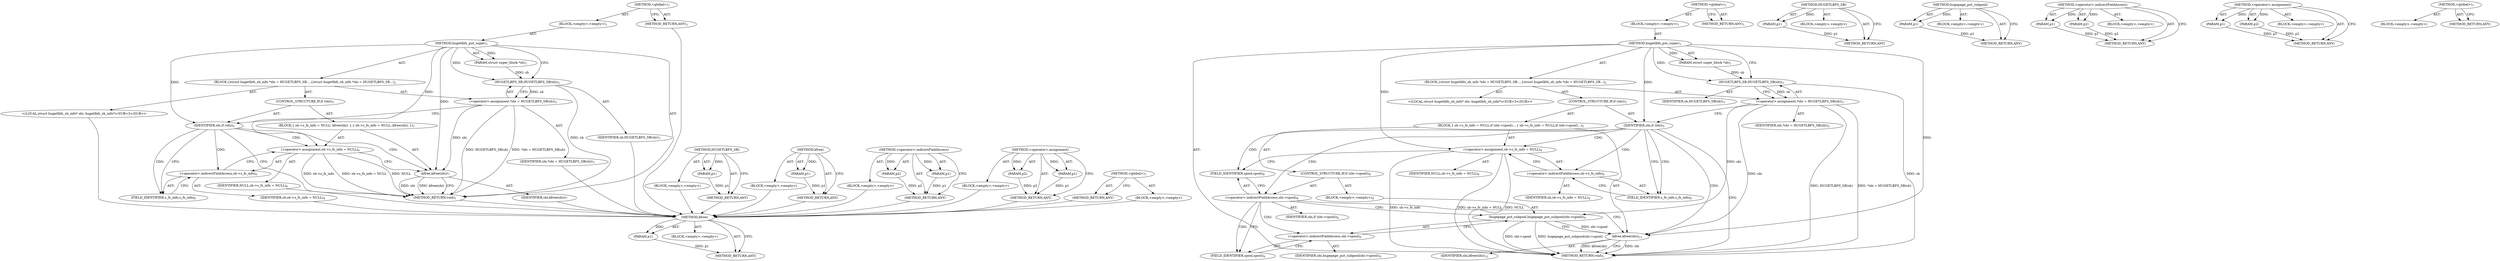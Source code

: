 digraph "&lt;global&gt;" {
vulnerable_6 [label=<(METHOD,&lt;global&gt;)<SUB>1</SUB>>];
vulnerable_7 [label=<(BLOCK,&lt;empty&gt;,&lt;empty&gt;)<SUB>1</SUB>>];
vulnerable_8 [label=<(METHOD,hugetlbfs_put_super)<SUB>1</SUB>>];
vulnerable_9 [label=<(PARAM,struct super_block *sb)<SUB>1</SUB>>];
vulnerable_10 [label=<(BLOCK,{
	struct hugetlbfs_sb_info *sbi = HUGETLBFS_SB...,{
	struct hugetlbfs_sb_info *sbi = HUGETLBFS_SB...)<SUB>2</SUB>>];
vulnerable_11 [label="<(LOCAL,struct hugetlbfs_sb_info* sbi: hugetlbfs_sb_info*)<SUB>3</SUB>>"];
vulnerable_12 [label=<(&lt;operator&gt;.assignment,*sbi = HUGETLBFS_SB(sb))<SUB>3</SUB>>];
vulnerable_13 [label=<(IDENTIFIER,sbi,*sbi = HUGETLBFS_SB(sb))<SUB>3</SUB>>];
vulnerable_14 [label=<(HUGETLBFS_SB,HUGETLBFS_SB(sb))<SUB>3</SUB>>];
vulnerable_15 [label=<(IDENTIFIER,sb,HUGETLBFS_SB(sb))<SUB>3</SUB>>];
vulnerable_16 [label=<(CONTROL_STRUCTURE,IF,if (sbi))<SUB>5</SUB>>];
vulnerable_17 [label=<(IDENTIFIER,sbi,if (sbi))<SUB>5</SUB>>];
vulnerable_18 [label=<(BLOCK,{
 		sb-&gt;s_fs_info = NULL;
 		kfree(sbi);
 	},{
 		sb-&gt;s_fs_info = NULL;
 		kfree(sbi);
 	})<SUB>5</SUB>>];
vulnerable_19 [label=<(&lt;operator&gt;.assignment,sb-&gt;s_fs_info = NULL)<SUB>6</SUB>>];
vulnerable_20 [label=<(&lt;operator&gt;.indirectFieldAccess,sb-&gt;s_fs_info)<SUB>6</SUB>>];
vulnerable_21 [label=<(IDENTIFIER,sb,sb-&gt;s_fs_info = NULL)<SUB>6</SUB>>];
vulnerable_22 [label=<(FIELD_IDENTIFIER,s_fs_info,s_fs_info)<SUB>6</SUB>>];
vulnerable_23 [label=<(IDENTIFIER,NULL,sb-&gt;s_fs_info = NULL)<SUB>6</SUB>>];
vulnerable_24 [label=<(kfree,kfree(sbi))<SUB>7</SUB>>];
vulnerable_25 [label=<(IDENTIFIER,sbi,kfree(sbi))<SUB>7</SUB>>];
vulnerable_26 [label=<(METHOD_RETURN,void)<SUB>1</SUB>>];
vulnerable_28 [label=<(METHOD_RETURN,ANY)<SUB>1</SUB>>];
vulnerable_50 [label=<(METHOD,HUGETLBFS_SB)>];
vulnerable_51 [label=<(PARAM,p1)>];
vulnerable_52 [label=<(BLOCK,&lt;empty&gt;,&lt;empty&gt;)>];
vulnerable_53 [label=<(METHOD_RETURN,ANY)>];
vulnerable_59 [label=<(METHOD,kfree)>];
vulnerable_60 [label=<(PARAM,p1)>];
vulnerable_61 [label=<(BLOCK,&lt;empty&gt;,&lt;empty&gt;)>];
vulnerable_62 [label=<(METHOD_RETURN,ANY)>];
vulnerable_54 [label=<(METHOD,&lt;operator&gt;.indirectFieldAccess)>];
vulnerable_55 [label=<(PARAM,p1)>];
vulnerable_56 [label=<(PARAM,p2)>];
vulnerable_57 [label=<(BLOCK,&lt;empty&gt;,&lt;empty&gt;)>];
vulnerable_58 [label=<(METHOD_RETURN,ANY)>];
vulnerable_45 [label=<(METHOD,&lt;operator&gt;.assignment)>];
vulnerable_46 [label=<(PARAM,p1)>];
vulnerable_47 [label=<(PARAM,p2)>];
vulnerable_48 [label=<(BLOCK,&lt;empty&gt;,&lt;empty&gt;)>];
vulnerable_49 [label=<(METHOD_RETURN,ANY)>];
vulnerable_39 [label=<(METHOD,&lt;global&gt;)<SUB>1</SUB>>];
vulnerable_40 [label=<(BLOCK,&lt;empty&gt;,&lt;empty&gt;)>];
vulnerable_41 [label=<(METHOD_RETURN,ANY)>];
fixed_72 [label=<(METHOD,kfree)>];
fixed_73 [label=<(PARAM,p1)>];
fixed_74 [label=<(BLOCK,&lt;empty&gt;,&lt;empty&gt;)>];
fixed_75 [label=<(METHOD_RETURN,ANY)>];
fixed_6 [label=<(METHOD,&lt;global&gt;)<SUB>1</SUB>>];
fixed_7 [label=<(BLOCK,&lt;empty&gt;,&lt;empty&gt;)<SUB>1</SUB>>];
fixed_8 [label=<(METHOD,hugetlbfs_put_super)<SUB>1</SUB>>];
fixed_9 [label=<(PARAM,struct super_block *sb)<SUB>1</SUB>>];
fixed_10 [label=<(BLOCK,{
	struct hugetlbfs_sb_info *sbi = HUGETLBFS_SB...,{
	struct hugetlbfs_sb_info *sbi = HUGETLBFS_SB...)<SUB>2</SUB>>];
fixed_11 [label="<(LOCAL,struct hugetlbfs_sb_info* sbi: hugetlbfs_sb_info*)<SUB>3</SUB>>"];
fixed_12 [label=<(&lt;operator&gt;.assignment,*sbi = HUGETLBFS_SB(sb))<SUB>3</SUB>>];
fixed_13 [label=<(IDENTIFIER,sbi,*sbi = HUGETLBFS_SB(sb))<SUB>3</SUB>>];
fixed_14 [label=<(HUGETLBFS_SB,HUGETLBFS_SB(sb))<SUB>3</SUB>>];
fixed_15 [label=<(IDENTIFIER,sb,HUGETLBFS_SB(sb))<SUB>3</SUB>>];
fixed_16 [label=<(CONTROL_STRUCTURE,IF,if (sbi))<SUB>5</SUB>>];
fixed_17 [label=<(IDENTIFIER,sbi,if (sbi))<SUB>5</SUB>>];
fixed_18 [label=<(BLOCK,{
 		sb-&gt;s_fs_info = NULL;

		if (sbi-&gt;spool)
	...,{
 		sb-&gt;s_fs_info = NULL;

		if (sbi-&gt;spool)
	...)<SUB>5</SUB>>];
fixed_19 [label=<(&lt;operator&gt;.assignment,sb-&gt;s_fs_info = NULL)<SUB>6</SUB>>];
fixed_20 [label=<(&lt;operator&gt;.indirectFieldAccess,sb-&gt;s_fs_info)<SUB>6</SUB>>];
fixed_21 [label=<(IDENTIFIER,sb,sb-&gt;s_fs_info = NULL)<SUB>6</SUB>>];
fixed_22 [label=<(FIELD_IDENTIFIER,s_fs_info,s_fs_info)<SUB>6</SUB>>];
fixed_23 [label=<(IDENTIFIER,NULL,sb-&gt;s_fs_info = NULL)<SUB>6</SUB>>];
fixed_24 [label=<(CONTROL_STRUCTURE,IF,if (sbi-&gt;spool))<SUB>8</SUB>>];
fixed_25 [label=<(&lt;operator&gt;.indirectFieldAccess,sbi-&gt;spool)<SUB>8</SUB>>];
fixed_26 [label=<(IDENTIFIER,sbi,if (sbi-&gt;spool))<SUB>8</SUB>>];
fixed_27 [label=<(FIELD_IDENTIFIER,spool,spool)<SUB>8</SUB>>];
fixed_28 [label=<(BLOCK,&lt;empty&gt;,&lt;empty&gt;)<SUB>9</SUB>>];
fixed_29 [label=<(hugepage_put_subpool,hugepage_put_subpool(sbi-&gt;spool))<SUB>9</SUB>>];
fixed_30 [label=<(&lt;operator&gt;.indirectFieldAccess,sbi-&gt;spool)<SUB>9</SUB>>];
fixed_31 [label=<(IDENTIFIER,sbi,hugepage_put_subpool(sbi-&gt;spool))<SUB>9</SUB>>];
fixed_32 [label=<(FIELD_IDENTIFIER,spool,spool)<SUB>9</SUB>>];
fixed_33 [label=<(kfree,kfree(sbi))<SUB>11</SUB>>];
fixed_34 [label=<(IDENTIFIER,sbi,kfree(sbi))<SUB>11</SUB>>];
fixed_35 [label=<(METHOD_RETURN,void)<SUB>1</SUB>>];
fixed_37 [label=<(METHOD_RETURN,ANY)<SUB>1</SUB>>];
fixed_59 [label=<(METHOD,HUGETLBFS_SB)>];
fixed_60 [label=<(PARAM,p1)>];
fixed_61 [label=<(BLOCK,&lt;empty&gt;,&lt;empty&gt;)>];
fixed_62 [label=<(METHOD_RETURN,ANY)>];
fixed_68 [label=<(METHOD,hugepage_put_subpool)>];
fixed_69 [label=<(PARAM,p1)>];
fixed_70 [label=<(BLOCK,&lt;empty&gt;,&lt;empty&gt;)>];
fixed_71 [label=<(METHOD_RETURN,ANY)>];
fixed_63 [label=<(METHOD,&lt;operator&gt;.indirectFieldAccess)>];
fixed_64 [label=<(PARAM,p1)>];
fixed_65 [label=<(PARAM,p2)>];
fixed_66 [label=<(BLOCK,&lt;empty&gt;,&lt;empty&gt;)>];
fixed_67 [label=<(METHOD_RETURN,ANY)>];
fixed_54 [label=<(METHOD,&lt;operator&gt;.assignment)>];
fixed_55 [label=<(PARAM,p1)>];
fixed_56 [label=<(PARAM,p2)>];
fixed_57 [label=<(BLOCK,&lt;empty&gt;,&lt;empty&gt;)>];
fixed_58 [label=<(METHOD_RETURN,ANY)>];
fixed_48 [label=<(METHOD,&lt;global&gt;)<SUB>1</SUB>>];
fixed_49 [label=<(BLOCK,&lt;empty&gt;,&lt;empty&gt;)>];
fixed_50 [label=<(METHOD_RETURN,ANY)>];
vulnerable_6 -> vulnerable_7  [key=0, label="AST: "];
vulnerable_6 -> vulnerable_28  [key=0, label="AST: "];
vulnerable_6 -> vulnerable_28  [key=1, label="CFG: "];
vulnerable_7 -> vulnerable_8  [key=0, label="AST: "];
vulnerable_8 -> vulnerable_9  [key=0, label="AST: "];
vulnerable_8 -> vulnerable_9  [key=1, label="DDG: "];
vulnerable_8 -> vulnerable_10  [key=0, label="AST: "];
vulnerable_8 -> vulnerable_26  [key=0, label="AST: "];
vulnerable_8 -> vulnerable_14  [key=0, label="CFG: "];
vulnerable_8 -> vulnerable_14  [key=1, label="DDG: "];
vulnerable_8 -> vulnerable_17  [key=0, label="DDG: "];
vulnerable_8 -> vulnerable_19  [key=0, label="DDG: "];
vulnerable_8 -> vulnerable_24  [key=0, label="DDG: "];
vulnerable_9 -> vulnerable_14  [key=0, label="DDG: sb"];
vulnerable_10 -> vulnerable_11  [key=0, label="AST: "];
vulnerable_10 -> vulnerable_12  [key=0, label="AST: "];
vulnerable_10 -> vulnerable_16  [key=0, label="AST: "];
vulnerable_11 -> fixed_72  [key=0];
vulnerable_12 -> vulnerable_13  [key=0, label="AST: "];
vulnerable_12 -> vulnerable_14  [key=0, label="AST: "];
vulnerable_12 -> vulnerable_17  [key=0, label="CFG: "];
vulnerable_12 -> vulnerable_26  [key=0, label="DDG: HUGETLBFS_SB(sb)"];
vulnerable_12 -> vulnerable_26  [key=1, label="DDG: *sbi = HUGETLBFS_SB(sb)"];
vulnerable_12 -> vulnerable_24  [key=0, label="DDG: sbi"];
vulnerable_13 -> fixed_72  [key=0];
vulnerable_14 -> vulnerable_15  [key=0, label="AST: "];
vulnerable_14 -> vulnerable_12  [key=0, label="CFG: "];
vulnerable_14 -> vulnerable_12  [key=1, label="DDG: sb"];
vulnerable_14 -> vulnerable_26  [key=0, label="DDG: sb"];
vulnerable_15 -> fixed_72  [key=0];
vulnerable_16 -> vulnerable_17  [key=0, label="AST: "];
vulnerable_16 -> vulnerable_18  [key=0, label="AST: "];
vulnerable_17 -> vulnerable_26  [key=0, label="CFG: "];
vulnerable_17 -> vulnerable_22  [key=0, label="CFG: "];
vulnerable_17 -> vulnerable_22  [key=1, label="CDG: "];
vulnerable_17 -> vulnerable_20  [key=0, label="CDG: "];
vulnerable_17 -> vulnerable_24  [key=0, label="CDG: "];
vulnerable_17 -> vulnerable_19  [key=0, label="CDG: "];
vulnerable_18 -> vulnerable_19  [key=0, label="AST: "];
vulnerable_18 -> vulnerable_24  [key=0, label="AST: "];
vulnerable_19 -> vulnerable_20  [key=0, label="AST: "];
vulnerable_19 -> vulnerable_23  [key=0, label="AST: "];
vulnerable_19 -> vulnerable_24  [key=0, label="CFG: "];
vulnerable_19 -> vulnerable_26  [key=0, label="DDG: sb-&gt;s_fs_info"];
vulnerable_19 -> vulnerable_26  [key=1, label="DDG: sb-&gt;s_fs_info = NULL"];
vulnerable_19 -> vulnerable_26  [key=2, label="DDG: NULL"];
vulnerable_20 -> vulnerable_21  [key=0, label="AST: "];
vulnerable_20 -> vulnerable_22  [key=0, label="AST: "];
vulnerable_20 -> vulnerable_19  [key=0, label="CFG: "];
vulnerable_21 -> fixed_72  [key=0];
vulnerable_22 -> vulnerable_20  [key=0, label="CFG: "];
vulnerable_23 -> fixed_72  [key=0];
vulnerable_24 -> vulnerable_25  [key=0, label="AST: "];
vulnerable_24 -> vulnerable_26  [key=0, label="CFG: "];
vulnerable_24 -> vulnerable_26  [key=1, label="DDG: sbi"];
vulnerable_24 -> vulnerable_26  [key=2, label="DDG: kfree(sbi)"];
vulnerable_25 -> fixed_72  [key=0];
vulnerable_26 -> fixed_72  [key=0];
vulnerable_28 -> fixed_72  [key=0];
vulnerable_50 -> vulnerable_51  [key=0, label="AST: "];
vulnerable_50 -> vulnerable_51  [key=1, label="DDG: "];
vulnerable_50 -> vulnerable_52  [key=0, label="AST: "];
vulnerable_50 -> vulnerable_53  [key=0, label="AST: "];
vulnerable_50 -> vulnerable_53  [key=1, label="CFG: "];
vulnerable_51 -> vulnerable_53  [key=0, label="DDG: p1"];
vulnerable_52 -> fixed_72  [key=0];
vulnerable_53 -> fixed_72  [key=0];
vulnerable_59 -> vulnerable_60  [key=0, label="AST: "];
vulnerable_59 -> vulnerable_60  [key=1, label="DDG: "];
vulnerable_59 -> vulnerable_61  [key=0, label="AST: "];
vulnerable_59 -> vulnerable_62  [key=0, label="AST: "];
vulnerable_59 -> vulnerable_62  [key=1, label="CFG: "];
vulnerable_60 -> vulnerable_62  [key=0, label="DDG: p1"];
vulnerable_61 -> fixed_72  [key=0];
vulnerable_62 -> fixed_72  [key=0];
vulnerable_54 -> vulnerable_55  [key=0, label="AST: "];
vulnerable_54 -> vulnerable_55  [key=1, label="DDG: "];
vulnerable_54 -> vulnerable_57  [key=0, label="AST: "];
vulnerable_54 -> vulnerable_56  [key=0, label="AST: "];
vulnerable_54 -> vulnerable_56  [key=1, label="DDG: "];
vulnerable_54 -> vulnerable_58  [key=0, label="AST: "];
vulnerable_54 -> vulnerable_58  [key=1, label="CFG: "];
vulnerable_55 -> vulnerable_58  [key=0, label="DDG: p1"];
vulnerable_56 -> vulnerable_58  [key=0, label="DDG: p2"];
vulnerable_57 -> fixed_72  [key=0];
vulnerable_58 -> fixed_72  [key=0];
vulnerable_45 -> vulnerable_46  [key=0, label="AST: "];
vulnerable_45 -> vulnerable_46  [key=1, label="DDG: "];
vulnerable_45 -> vulnerable_48  [key=0, label="AST: "];
vulnerable_45 -> vulnerable_47  [key=0, label="AST: "];
vulnerable_45 -> vulnerable_47  [key=1, label="DDG: "];
vulnerable_45 -> vulnerable_49  [key=0, label="AST: "];
vulnerable_45 -> vulnerable_49  [key=1, label="CFG: "];
vulnerable_46 -> vulnerable_49  [key=0, label="DDG: p1"];
vulnerable_47 -> vulnerable_49  [key=0, label="DDG: p2"];
vulnerable_48 -> fixed_72  [key=0];
vulnerable_49 -> fixed_72  [key=0];
vulnerable_39 -> vulnerable_40  [key=0, label="AST: "];
vulnerable_39 -> vulnerable_41  [key=0, label="AST: "];
vulnerable_39 -> vulnerable_41  [key=1, label="CFG: "];
vulnerable_40 -> fixed_72  [key=0];
vulnerable_41 -> fixed_72  [key=0];
fixed_72 -> fixed_73  [key=0, label="AST: "];
fixed_72 -> fixed_73  [key=1, label="DDG: "];
fixed_72 -> fixed_74  [key=0, label="AST: "];
fixed_72 -> fixed_75  [key=0, label="AST: "];
fixed_72 -> fixed_75  [key=1, label="CFG: "];
fixed_73 -> fixed_75  [key=0, label="DDG: p1"];
fixed_6 -> fixed_7  [key=0, label="AST: "];
fixed_6 -> fixed_37  [key=0, label="AST: "];
fixed_6 -> fixed_37  [key=1, label="CFG: "];
fixed_7 -> fixed_8  [key=0, label="AST: "];
fixed_8 -> fixed_9  [key=0, label="AST: "];
fixed_8 -> fixed_9  [key=1, label="DDG: "];
fixed_8 -> fixed_10  [key=0, label="AST: "];
fixed_8 -> fixed_35  [key=0, label="AST: "];
fixed_8 -> fixed_14  [key=0, label="CFG: "];
fixed_8 -> fixed_14  [key=1, label="DDG: "];
fixed_8 -> fixed_17  [key=0, label="DDG: "];
fixed_8 -> fixed_19  [key=0, label="DDG: "];
fixed_8 -> fixed_33  [key=0, label="DDG: "];
fixed_9 -> fixed_14  [key=0, label="DDG: sb"];
fixed_10 -> fixed_11  [key=0, label="AST: "];
fixed_10 -> fixed_12  [key=0, label="AST: "];
fixed_10 -> fixed_16  [key=0, label="AST: "];
fixed_12 -> fixed_13  [key=0, label="AST: "];
fixed_12 -> fixed_14  [key=0, label="AST: "];
fixed_12 -> fixed_17  [key=0, label="CFG: "];
fixed_12 -> fixed_35  [key=0, label="DDG: HUGETLBFS_SB(sb)"];
fixed_12 -> fixed_35  [key=1, label="DDG: *sbi = HUGETLBFS_SB(sb)"];
fixed_12 -> fixed_33  [key=0, label="DDG: sbi"];
fixed_12 -> fixed_29  [key=0, label="DDG: sbi"];
fixed_14 -> fixed_15  [key=0, label="AST: "];
fixed_14 -> fixed_12  [key=0, label="CFG: "];
fixed_14 -> fixed_12  [key=1, label="DDG: sb"];
fixed_14 -> fixed_35  [key=0, label="DDG: sb"];
fixed_16 -> fixed_17  [key=0, label="AST: "];
fixed_16 -> fixed_18  [key=0, label="AST: "];
fixed_17 -> fixed_35  [key=0, label="CFG: "];
fixed_17 -> fixed_22  [key=0, label="CFG: "];
fixed_17 -> fixed_22  [key=1, label="CDG: "];
fixed_17 -> fixed_33  [key=0, label="CDG: "];
fixed_17 -> fixed_19  [key=0, label="CDG: "];
fixed_17 -> fixed_20  [key=0, label="CDG: "];
fixed_17 -> fixed_25  [key=0, label="CDG: "];
fixed_17 -> fixed_27  [key=0, label="CDG: "];
fixed_18 -> fixed_19  [key=0, label="AST: "];
fixed_18 -> fixed_24  [key=0, label="AST: "];
fixed_18 -> fixed_33  [key=0, label="AST: "];
fixed_19 -> fixed_20  [key=0, label="AST: "];
fixed_19 -> fixed_23  [key=0, label="AST: "];
fixed_19 -> fixed_27  [key=0, label="CFG: "];
fixed_19 -> fixed_35  [key=0, label="DDG: sb-&gt;s_fs_info"];
fixed_19 -> fixed_35  [key=1, label="DDG: sb-&gt;s_fs_info = NULL"];
fixed_19 -> fixed_35  [key=2, label="DDG: NULL"];
fixed_20 -> fixed_21  [key=0, label="AST: "];
fixed_20 -> fixed_22  [key=0, label="AST: "];
fixed_20 -> fixed_19  [key=0, label="CFG: "];
fixed_22 -> fixed_20  [key=0, label="CFG: "];
fixed_24 -> fixed_25  [key=0, label="AST: "];
fixed_24 -> fixed_28  [key=0, label="AST: "];
fixed_25 -> fixed_26  [key=0, label="AST: "];
fixed_25 -> fixed_27  [key=0, label="AST: "];
fixed_25 -> fixed_32  [key=0, label="CFG: "];
fixed_25 -> fixed_32  [key=1, label="CDG: "];
fixed_25 -> fixed_33  [key=0, label="CFG: "];
fixed_25 -> fixed_30  [key=0, label="CDG: "];
fixed_25 -> fixed_29  [key=0, label="CDG: "];
fixed_27 -> fixed_25  [key=0, label="CFG: "];
fixed_28 -> fixed_29  [key=0, label="AST: "];
fixed_29 -> fixed_30  [key=0, label="AST: "];
fixed_29 -> fixed_33  [key=0, label="CFG: "];
fixed_29 -> fixed_33  [key=1, label="DDG: sbi-&gt;spool"];
fixed_29 -> fixed_35  [key=0, label="DDG: sbi-&gt;spool"];
fixed_29 -> fixed_35  [key=1, label="DDG: hugepage_put_subpool(sbi-&gt;spool)"];
fixed_30 -> fixed_31  [key=0, label="AST: "];
fixed_30 -> fixed_32  [key=0, label="AST: "];
fixed_30 -> fixed_29  [key=0, label="CFG: "];
fixed_32 -> fixed_30  [key=0, label="CFG: "];
fixed_33 -> fixed_34  [key=0, label="AST: "];
fixed_33 -> fixed_35  [key=0, label="CFG: "];
fixed_33 -> fixed_35  [key=1, label="DDG: sbi"];
fixed_33 -> fixed_35  [key=2, label="DDG: kfree(sbi)"];
fixed_59 -> fixed_60  [key=0, label="AST: "];
fixed_59 -> fixed_60  [key=1, label="DDG: "];
fixed_59 -> fixed_61  [key=0, label="AST: "];
fixed_59 -> fixed_62  [key=0, label="AST: "];
fixed_59 -> fixed_62  [key=1, label="CFG: "];
fixed_60 -> fixed_62  [key=0, label="DDG: p1"];
fixed_68 -> fixed_69  [key=0, label="AST: "];
fixed_68 -> fixed_69  [key=1, label="DDG: "];
fixed_68 -> fixed_70  [key=0, label="AST: "];
fixed_68 -> fixed_71  [key=0, label="AST: "];
fixed_68 -> fixed_71  [key=1, label="CFG: "];
fixed_69 -> fixed_71  [key=0, label="DDG: p1"];
fixed_63 -> fixed_64  [key=0, label="AST: "];
fixed_63 -> fixed_64  [key=1, label="DDG: "];
fixed_63 -> fixed_66  [key=0, label="AST: "];
fixed_63 -> fixed_65  [key=0, label="AST: "];
fixed_63 -> fixed_65  [key=1, label="DDG: "];
fixed_63 -> fixed_67  [key=0, label="AST: "];
fixed_63 -> fixed_67  [key=1, label="CFG: "];
fixed_64 -> fixed_67  [key=0, label="DDG: p1"];
fixed_65 -> fixed_67  [key=0, label="DDG: p2"];
fixed_54 -> fixed_55  [key=0, label="AST: "];
fixed_54 -> fixed_55  [key=1, label="DDG: "];
fixed_54 -> fixed_57  [key=0, label="AST: "];
fixed_54 -> fixed_56  [key=0, label="AST: "];
fixed_54 -> fixed_56  [key=1, label="DDG: "];
fixed_54 -> fixed_58  [key=0, label="AST: "];
fixed_54 -> fixed_58  [key=1, label="CFG: "];
fixed_55 -> fixed_58  [key=0, label="DDG: p1"];
fixed_56 -> fixed_58  [key=0, label="DDG: p2"];
fixed_48 -> fixed_49  [key=0, label="AST: "];
fixed_48 -> fixed_50  [key=0, label="AST: "];
fixed_48 -> fixed_50  [key=1, label="CFG: "];
}

